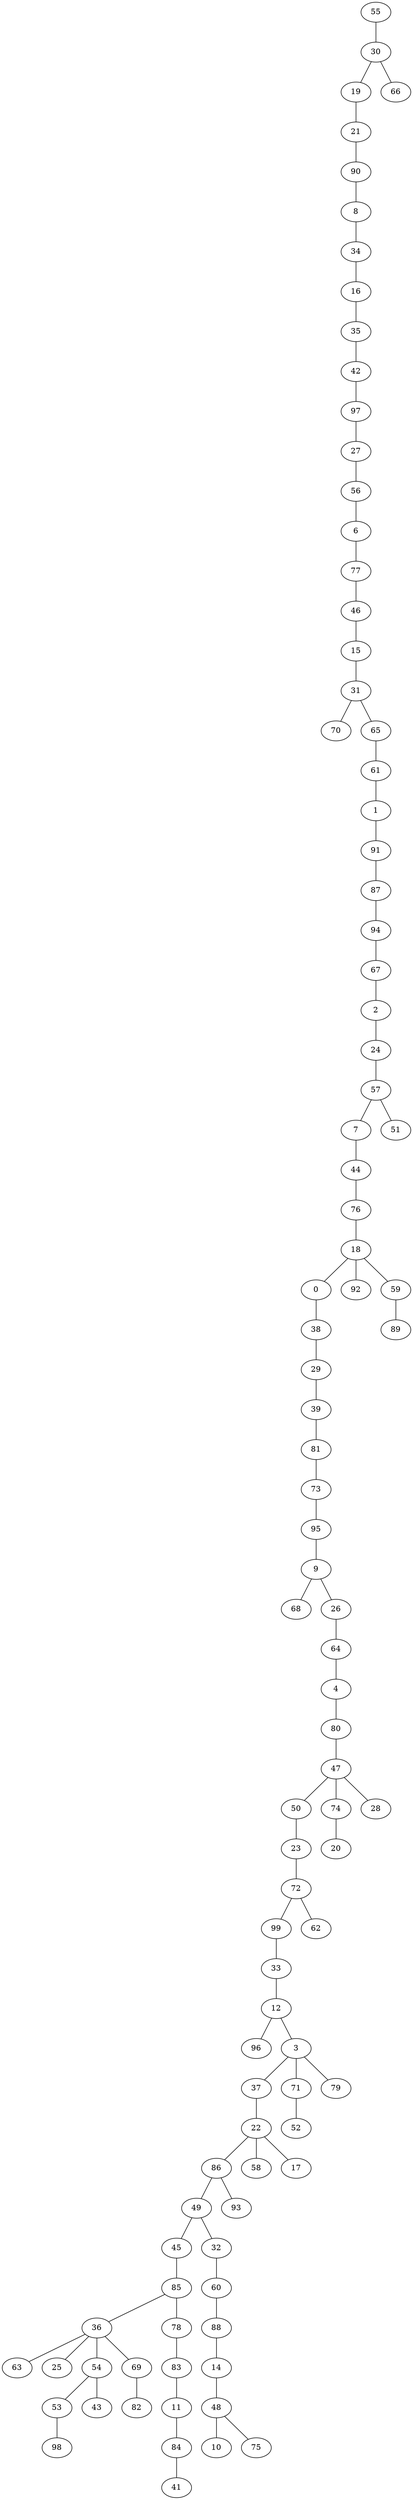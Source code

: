 graph G {
  55;
  30;
  19;
  21;
  90;
  8;
  34;
  16;
  35;
  42;
  97;
  27;
  56;
  6;
  77;
  46;
  15;
  31;
  70;
  65;
  61;
  1;
  91;
  87;
  94;
  67;
  2;
  24;
  57;
  7;
  44;
  76;
  18;
  0;
  38;
  29;
  39;
  81;
  73;
  95;
  9;
  68;
  26;
  64;
  4;
  80;
  47;
  50;
  23;
  72;
  99;
  33;
  12;
  96;
  3;
  37;
  22;
  86;
  49;
  45;
  85;
  36;
  63;
  25;
  54;
  53;
  98;
  43;
  69;
  82;
  78;
  83;
  11;
  84;
  41;
  32;
  60;
  88;
  14;
  48;
  10;
  75;
  93;
  58;
  17;
  71;
  52;
  79;
  62;
  74;
  20;
  28;
  92;
  59;
  89;
  51;
  66;
   55 -- 30;
   30 -- 19;
   19 -- 21;
   21 -- 90;
   90 -- 8;
   8 -- 34;
   34 -- 16;
   16 -- 35;
   35 -- 42;
   42 -- 97;
   97 -- 27;
   27 -- 56;
   56 -- 6;
   6 -- 77;
   77 -- 46;
   46 -- 15;
   15 -- 31;
   31 -- 70;
   31 -- 65;
   65 -- 61;
   61 -- 1;
   1 -- 91;
   91 -- 87;
   87 -- 94;
   94 -- 67;
   67 -- 2;
   2 -- 24;
   24 -- 57;
   57 -- 7;
   7 -- 44;
   44 -- 76;
   76 -- 18;
   18 -- 0;
   0 -- 38;
   38 -- 29;
   29 -- 39;
   39 -- 81;
   81 -- 73;
   73 -- 95;
   95 -- 9;
   9 -- 68;
   9 -- 26;
   26 -- 64;
   64 -- 4;
   4 -- 80;
   80 -- 47;
   47 -- 50;
   50 -- 23;
   23 -- 72;
   72 -- 99;
   99 -- 33;
   33 -- 12;
   12 -- 96;
   12 -- 3;
   3 -- 37;
   37 -- 22;
   22 -- 86;
   86 -- 49;
   49 -- 45;
   45 -- 85;
   85 -- 36;
   36 -- 63;
   36 -- 25;
   36 -- 54;
   54 -- 53;
   53 -- 98;
   54 -- 43;
   36 -- 69;
   69 -- 82;
   85 -- 78;
   78 -- 83;
   83 -- 11;
   11 -- 84;
   84 -- 41;
   49 -- 32;
   32 -- 60;
   60 -- 88;
   88 -- 14;
   14 -- 48;
   48 -- 10;
   48 -- 75;
   86 -- 93;
   22 -- 58;
   22 -- 17;
   3 -- 71;
   71 -- 52;
   3 -- 79;
   72 -- 62;
   47 -- 74;
   74 -- 20;
   47 -- 28;
   18 -- 92;
   18 -- 59;
   59 -- 89;
   57 -- 51;
   30 -- 66;
}
